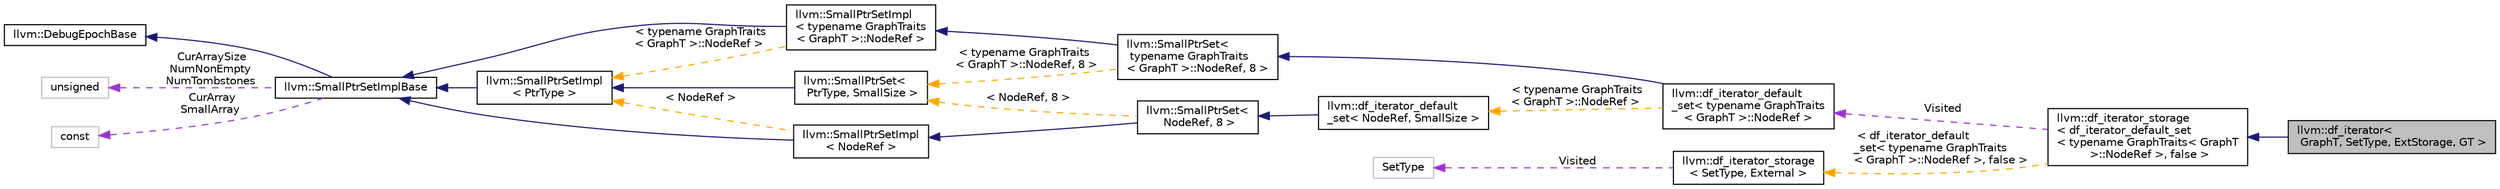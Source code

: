 digraph "llvm::df_iterator&lt; GraphT, SetType, ExtStorage, GT &gt;"
{
 // LATEX_PDF_SIZE
  bgcolor="transparent";
  edge [fontname="Helvetica",fontsize="10",labelfontname="Helvetica",labelfontsize="10"];
  node [fontname="Helvetica",fontsize="10",shape=record];
  rankdir="LR";
  Node1 [label="llvm::df_iterator\<\l GraphT, SetType, ExtStorage, GT \>",height=0.2,width=0.4,color="black", fillcolor="grey75", style="filled", fontcolor="black",tooltip=" "];
  Node2 -> Node1 [dir="back",color="midnightblue",fontsize="10",style="solid",fontname="Helvetica"];
  Node2 [label="llvm::df_iterator_storage\l\< df_iterator_default_set\l\< typename GraphTraits\< GraphT\l \>::NodeRef \>, false \>",height=0.2,width=0.4,color="black",URL="$classllvm_1_1df__iterator__storage.html",tooltip=" "];
  Node3 -> Node2 [dir="back",color="darkorchid3",fontsize="10",style="dashed",label=" Visited" ,fontname="Helvetica"];
  Node3 [label="llvm::df_iterator_default\l_set\< typename GraphTraits\l\< GraphT \>::NodeRef \>",height=0.2,width=0.4,color="black",URL="$structllvm_1_1df__iterator__default__set.html",tooltip=" "];
  Node4 -> Node3 [dir="back",color="midnightblue",fontsize="10",style="solid",fontname="Helvetica"];
  Node4 [label="llvm::SmallPtrSet\<\l typename GraphTraits\l\< GraphT \>::NodeRef, 8 \>",height=0.2,width=0.4,color="black",URL="$classllvm_1_1SmallPtrSet.html",tooltip=" "];
  Node5 -> Node4 [dir="back",color="midnightblue",fontsize="10",style="solid",fontname="Helvetica"];
  Node5 [label="llvm::SmallPtrSetImpl\l\< typename GraphTraits\l\< GraphT \>::NodeRef \>",height=0.2,width=0.4,color="black",URL="$classllvm_1_1SmallPtrSetImpl.html",tooltip=" "];
  Node6 -> Node5 [dir="back",color="midnightblue",fontsize="10",style="solid",fontname="Helvetica"];
  Node6 [label="llvm::SmallPtrSetImplBase",height=0.2,width=0.4,color="black",URL="$classllvm_1_1SmallPtrSetImplBase.html",tooltip="SmallPtrSetImplBase - This is the common code shared among all the SmallPtrSet<>'s,..."];
  Node7 -> Node6 [dir="back",color="midnightblue",fontsize="10",style="solid",fontname="Helvetica"];
  Node7 [label="llvm::DebugEpochBase",height=0.2,width=0.4,color="black",URL="$classllvm_1_1DebugEpochBase.html",tooltip="A base class for data structure classes wishing to make iterators (\"handles\") pointing into themselve..."];
  Node8 -> Node6 [dir="back",color="darkorchid3",fontsize="10",style="dashed",label=" CurArraySize\nNumNonEmpty\nNumTombstones" ,fontname="Helvetica"];
  Node8 [label="unsigned",height=0.2,width=0.4,color="grey75",tooltip=" "];
  Node9 -> Node6 [dir="back",color="darkorchid3",fontsize="10",style="dashed",label=" CurArray\nSmallArray" ,fontname="Helvetica"];
  Node9 [label="const",height=0.2,width=0.4,color="grey75",tooltip=" "];
  Node10 -> Node5 [dir="back",color="orange",fontsize="10",style="dashed",label=" \< typename GraphTraits\l\< GraphT \>::NodeRef \>" ,fontname="Helvetica"];
  Node10 [label="llvm::SmallPtrSetImpl\l\< PtrType \>",height=0.2,width=0.4,color="black",URL="$classllvm_1_1SmallPtrSetImpl.html",tooltip="A templated base class for SmallPtrSet which provides the typesafe interface that is common across al..."];
  Node6 -> Node10 [dir="back",color="midnightblue",fontsize="10",style="solid",fontname="Helvetica"];
  Node11 -> Node4 [dir="back",color="orange",fontsize="10",style="dashed",label=" \< typename GraphTraits\l\< GraphT \>::NodeRef, 8 \>" ,fontname="Helvetica"];
  Node11 [label="llvm::SmallPtrSet\<\l PtrType, SmallSize \>",height=0.2,width=0.4,color="black",URL="$classllvm_1_1SmallPtrSet.html",tooltip="SmallPtrSet - This class implements a set which is optimized for holding SmallSize or less elements."];
  Node10 -> Node11 [dir="back",color="midnightblue",fontsize="10",style="solid",fontname="Helvetica"];
  Node12 -> Node3 [dir="back",color="orange",fontsize="10",style="dashed",label=" \< typename GraphTraits\l\< GraphT \>::NodeRef \>" ,fontname="Helvetica"];
  Node12 [label="llvm::df_iterator_default\l_set\< NodeRef, SmallSize \>",height=0.2,width=0.4,color="black",URL="$structllvm_1_1df__iterator__default__set.html",tooltip=" "];
  Node13 -> Node12 [dir="back",color="midnightblue",fontsize="10",style="solid",fontname="Helvetica"];
  Node13 [label="llvm::SmallPtrSet\<\l NodeRef, 8 \>",height=0.2,width=0.4,color="black",URL="$classllvm_1_1SmallPtrSet.html",tooltip=" "];
  Node14 -> Node13 [dir="back",color="midnightblue",fontsize="10",style="solid",fontname="Helvetica"];
  Node14 [label="llvm::SmallPtrSetImpl\l\< NodeRef \>",height=0.2,width=0.4,color="black",URL="$classllvm_1_1SmallPtrSetImpl.html",tooltip=" "];
  Node6 -> Node14 [dir="back",color="midnightblue",fontsize="10",style="solid",fontname="Helvetica"];
  Node10 -> Node14 [dir="back",color="orange",fontsize="10",style="dashed",label=" \< NodeRef \>" ,fontname="Helvetica"];
  Node11 -> Node13 [dir="back",color="orange",fontsize="10",style="dashed",label=" \< NodeRef, 8 \>" ,fontname="Helvetica"];
  Node15 -> Node2 [dir="back",color="orange",fontsize="10",style="dashed",label=" \< df_iterator_default\l_set\< typename GraphTraits\l\< GraphT \>::NodeRef \>, false \>" ,fontname="Helvetica"];
  Node15 [label="llvm::df_iterator_storage\l\< SetType, External \>",height=0.2,width=0.4,color="black",URL="$classllvm_1_1df__iterator__storage.html",tooltip=" "];
  Node16 -> Node15 [dir="back",color="darkorchid3",fontsize="10",style="dashed",label=" Visited" ,fontname="Helvetica"];
  Node16 [label="SetType",height=0.2,width=0.4,color="grey75",tooltip=" "];
}
